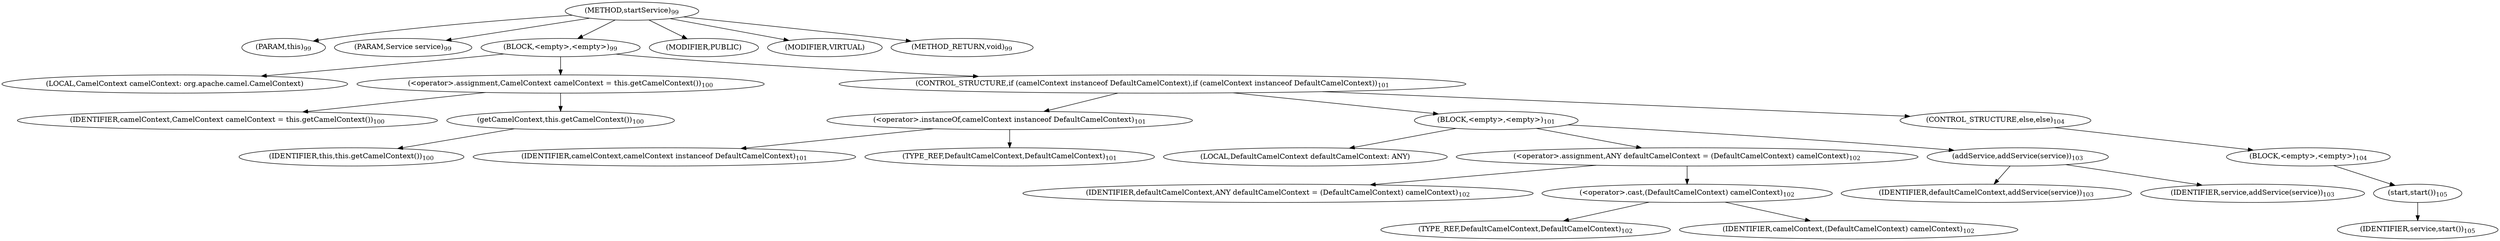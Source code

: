 digraph "startService" {  
"229" [label = <(METHOD,startService)<SUB>99</SUB>> ]
"15" [label = <(PARAM,this)<SUB>99</SUB>> ]
"230" [label = <(PARAM,Service service)<SUB>99</SUB>> ]
"231" [label = <(BLOCK,&lt;empty&gt;,&lt;empty&gt;)<SUB>99</SUB>> ]
"232" [label = <(LOCAL,CamelContext camelContext: org.apache.camel.CamelContext)> ]
"233" [label = <(&lt;operator&gt;.assignment,CamelContext camelContext = this.getCamelContext())<SUB>100</SUB>> ]
"234" [label = <(IDENTIFIER,camelContext,CamelContext camelContext = this.getCamelContext())<SUB>100</SUB>> ]
"235" [label = <(getCamelContext,this.getCamelContext())<SUB>100</SUB>> ]
"14" [label = <(IDENTIFIER,this,this.getCamelContext())<SUB>100</SUB>> ]
"236" [label = <(CONTROL_STRUCTURE,if (camelContext instanceof DefaultCamelContext),if (camelContext instanceof DefaultCamelContext))<SUB>101</SUB>> ]
"237" [label = <(&lt;operator&gt;.instanceOf,camelContext instanceof DefaultCamelContext)<SUB>101</SUB>> ]
"238" [label = <(IDENTIFIER,camelContext,camelContext instanceof DefaultCamelContext)<SUB>101</SUB>> ]
"239" [label = <(TYPE_REF,DefaultCamelContext,DefaultCamelContext)<SUB>101</SUB>> ]
"240" [label = <(BLOCK,&lt;empty&gt;,&lt;empty&gt;)<SUB>101</SUB>> ]
"241" [label = <(LOCAL,DefaultCamelContext defaultCamelContext: ANY)> ]
"242" [label = <(&lt;operator&gt;.assignment,ANY defaultCamelContext = (DefaultCamelContext) camelContext)<SUB>102</SUB>> ]
"243" [label = <(IDENTIFIER,defaultCamelContext,ANY defaultCamelContext = (DefaultCamelContext) camelContext)<SUB>102</SUB>> ]
"244" [label = <(&lt;operator&gt;.cast,(DefaultCamelContext) camelContext)<SUB>102</SUB>> ]
"245" [label = <(TYPE_REF,DefaultCamelContext,DefaultCamelContext)<SUB>102</SUB>> ]
"246" [label = <(IDENTIFIER,camelContext,(DefaultCamelContext) camelContext)<SUB>102</SUB>> ]
"247" [label = <(addService,addService(service))<SUB>103</SUB>> ]
"248" [label = <(IDENTIFIER,defaultCamelContext,addService(service))<SUB>103</SUB>> ]
"249" [label = <(IDENTIFIER,service,addService(service))<SUB>103</SUB>> ]
"250" [label = <(CONTROL_STRUCTURE,else,else)<SUB>104</SUB>> ]
"251" [label = <(BLOCK,&lt;empty&gt;,&lt;empty&gt;)<SUB>104</SUB>> ]
"252" [label = <(start,start())<SUB>105</SUB>> ]
"253" [label = <(IDENTIFIER,service,start())<SUB>105</SUB>> ]
"254" [label = <(MODIFIER,PUBLIC)> ]
"255" [label = <(MODIFIER,VIRTUAL)> ]
"256" [label = <(METHOD_RETURN,void)<SUB>99</SUB>> ]
  "229" -> "15" 
  "229" -> "230" 
  "229" -> "231" 
  "229" -> "254" 
  "229" -> "255" 
  "229" -> "256" 
  "231" -> "232" 
  "231" -> "233" 
  "231" -> "236" 
  "233" -> "234" 
  "233" -> "235" 
  "235" -> "14" 
  "236" -> "237" 
  "236" -> "240" 
  "236" -> "250" 
  "237" -> "238" 
  "237" -> "239" 
  "240" -> "241" 
  "240" -> "242" 
  "240" -> "247" 
  "242" -> "243" 
  "242" -> "244" 
  "244" -> "245" 
  "244" -> "246" 
  "247" -> "248" 
  "247" -> "249" 
  "250" -> "251" 
  "251" -> "252" 
  "252" -> "253" 
}
